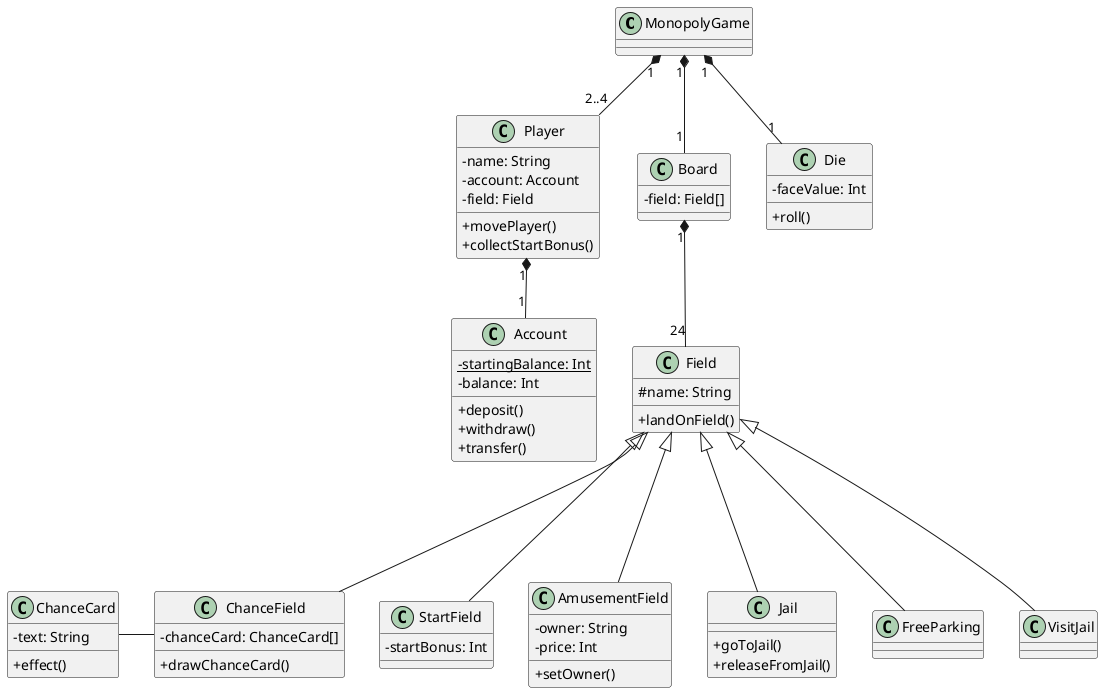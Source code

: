 @startuml
'https://plantuml.com/class-diagram
skinparam classAttributeIconSize 0

class MonopolyGame {

}

class Player {
    -name: String
    -account: Account
    -field: Field
    +movePlayer()
    +collectStartBonus()
}

class Board {
    -field: Field[]
}

class Field {
    #name: String
    +landOnField()
}

class Account {
    {static}-startingBalance: Int
    -balance: Int
    +deposit()
    +withdraw()
    +transfer()
}

class Die {
    -faceValue: Int
    +roll()
}

class ChanceCard {
    -text: String
    +effect()
}

class StartField {
    -startBonus: Int

}

class AmusementField {
    -owner: String
    -price: Int
    +setOwner()
}

class ChanceField {
    -chanceCard: ChanceCard[]
    +drawChanceCard()
}

class Jail {
    +goToJail()
    +releaseFromJail()
}

class FreeParking {

}

class VisitJail {

}

MonopolyGame "1" *-- "1" Board
MonopolyGame "1" *-- "1" Die
MonopolyGame "1" *-- "2..4" Player
Player "1" *-- "1" Account
Board "1" *-- "24" Field
Field <|--- StartField
Field <|--- AmusementField
Field <|--- ChanceField
Field <|--- Jail
Field <|--- FreeParking
Field <|--- VisitJail
ChanceCard - ChanceField


@enduml
